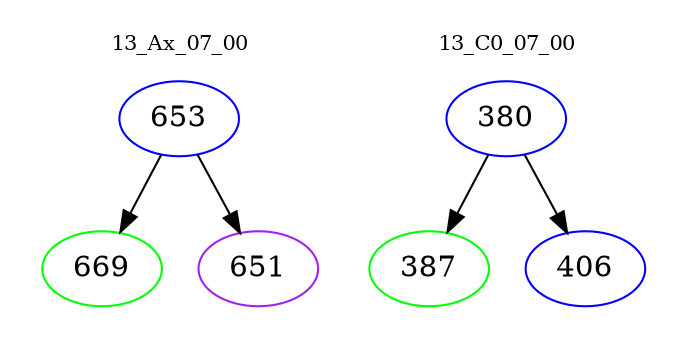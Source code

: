 digraph{
subgraph cluster_0 {
color = white
label = "13_Ax_07_00";
fontsize=10;
T0_653 [label="653", color="blue"]
T0_653 -> T0_669 [color="black"]
T0_669 [label="669", color="green"]
T0_653 -> T0_651 [color="black"]
T0_651 [label="651", color="purple"]
}
subgraph cluster_1 {
color = white
label = "13_C0_07_00";
fontsize=10;
T1_380 [label="380", color="blue"]
T1_380 -> T1_387 [color="black"]
T1_387 [label="387", color="green"]
T1_380 -> T1_406 [color="black"]
T1_406 [label="406", color="blue"]
}
}

